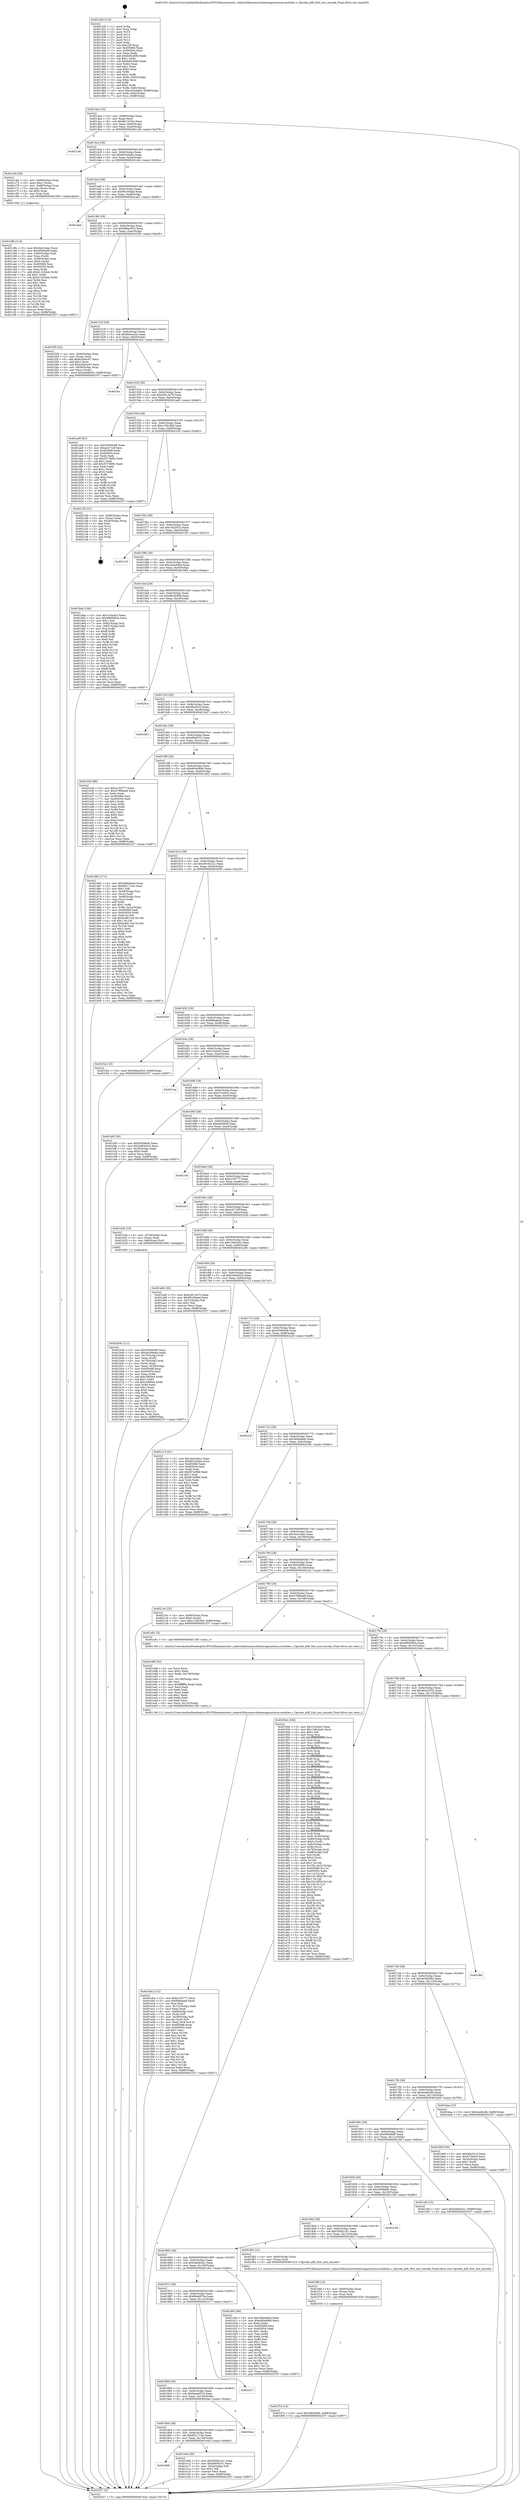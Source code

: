 digraph "0x401430" {
  label = "0x401430 (/mnt/c/Users/mathe/Desktop/tcc/POCII/binaries/extr_radare2librasmarchxtensagnuxtensa-modules.c_Opcode_all8_Slot_inst_encode_Final-ollvm.out::main(0))"
  labelloc = "t"
  node[shape=record]

  Entry [label="",width=0.3,height=0.3,shape=circle,fillcolor=black,style=filled]
  "0x4014a4" [label="{
     0x4014a4 [32]\l
     | [instrs]\l
     &nbsp;&nbsp;0x4014a4 \<+6\>: mov -0x88(%rbp),%eax\l
     &nbsp;&nbsp;0x4014aa \<+2\>: mov %eax,%ecx\l
     &nbsp;&nbsp;0x4014ac \<+6\>: sub $0x8013c55a,%ecx\l
     &nbsp;&nbsp;0x4014b2 \<+6\>: mov %eax,-0x9c(%rbp)\l
     &nbsp;&nbsp;0x4014b8 \<+6\>: mov %ecx,-0xa0(%rbp)\l
     &nbsp;&nbsp;0x4014be \<+6\>: je 00000000004021a8 \<main+0xd78\>\l
  }"]
  "0x4021a8" [label="{
     0x4021a8\l
  }", style=dashed]
  "0x4014c4" [label="{
     0x4014c4 [28]\l
     | [instrs]\l
     &nbsp;&nbsp;0x4014c4 \<+5\>: jmp 00000000004014c9 \<main+0x99\>\l
     &nbsp;&nbsp;0x4014c9 \<+6\>: mov -0x9c(%rbp),%eax\l
     &nbsp;&nbsp;0x4014cf \<+5\>: sub $0x801b0a6a,%eax\l
     &nbsp;&nbsp;0x4014d4 \<+6\>: mov %eax,-0xa4(%rbp)\l
     &nbsp;&nbsp;0x4014da \<+6\>: je 0000000000401c6e \<main+0x83e\>\l
  }"]
  Exit [label="",width=0.3,height=0.3,shape=circle,fillcolor=black,style=filled,peripheries=2]
  "0x401c6e" [label="{
     0x401c6e [29]\l
     | [instrs]\l
     &nbsp;&nbsp;0x401c6e \<+4\>: mov -0x68(%rbp),%rax\l
     &nbsp;&nbsp;0x401c72 \<+6\>: movl $0x1,(%rax)\l
     &nbsp;&nbsp;0x401c78 \<+4\>: mov -0x68(%rbp),%rax\l
     &nbsp;&nbsp;0x401c7c \<+3\>: movslq (%rax),%rax\l
     &nbsp;&nbsp;0x401c7f \<+4\>: shl $0x2,%rax\l
     &nbsp;&nbsp;0x401c83 \<+3\>: mov %rax,%rdi\l
     &nbsp;&nbsp;0x401c86 \<+5\>: call 0000000000401050 \<malloc@plt\>\l
     | [calls]\l
     &nbsp;&nbsp;0x401050 \{1\} (unknown)\l
  }"]
  "0x4014e0" [label="{
     0x4014e0 [28]\l
     | [instrs]\l
     &nbsp;&nbsp;0x4014e0 \<+5\>: jmp 00000000004014e5 \<main+0xb5\>\l
     &nbsp;&nbsp;0x4014e5 \<+6\>: mov -0x9c(%rbp),%eax\l
     &nbsp;&nbsp;0x4014eb \<+5\>: sub $0x96160aed,%eax\l
     &nbsp;&nbsp;0x4014f0 \<+6\>: mov %eax,-0xa8(%rbp)\l
     &nbsp;&nbsp;0x4014f6 \<+6\>: je 0000000000401ab2 \<main+0x682\>\l
  }"]
  "0x401f7e" [label="{
     0x401f7e [15]\l
     | [instrs]\l
     &nbsp;&nbsp;0x401f7e \<+10\>: movl $0x3f45a900,-0x88(%rbp)\l
     &nbsp;&nbsp;0x401f88 \<+5\>: jmp 0000000000402337 \<main+0xf07\>\l
  }"]
  "0x401ab2" [label="{
     0x401ab2\l
  }", style=dashed]
  "0x4014fc" [label="{
     0x4014fc [28]\l
     | [instrs]\l
     &nbsp;&nbsp;0x4014fc \<+5\>: jmp 0000000000401501 \<main+0xd1\>\l
     &nbsp;&nbsp;0x401501 \<+6\>: mov -0x9c(%rbp),%eax\l
     &nbsp;&nbsp;0x401507 \<+5\>: sub $0x966ac925,%eax\l
     &nbsp;&nbsp;0x40150c \<+6\>: mov %eax,-0xac(%rbp)\l
     &nbsp;&nbsp;0x401512 \<+6\>: je 0000000000401f39 \<main+0xb09\>\l
  }"]
  "0x401f6f" [label="{
     0x401f6f [15]\l
     | [instrs]\l
     &nbsp;&nbsp;0x401f6f \<+4\>: mov -0x60(%rbp),%rax\l
     &nbsp;&nbsp;0x401f73 \<+3\>: mov (%rax),%rax\l
     &nbsp;&nbsp;0x401f76 \<+3\>: mov %rax,%rdi\l
     &nbsp;&nbsp;0x401f79 \<+5\>: call 0000000000401030 \<free@plt\>\l
     | [calls]\l
     &nbsp;&nbsp;0x401030 \{1\} (unknown)\l
  }"]
  "0x401f39" [label="{
     0x401f39 [42]\l
     | [instrs]\l
     &nbsp;&nbsp;0x401f39 \<+4\>: mov -0x58(%rbp),%rax\l
     &nbsp;&nbsp;0x401f3d \<+2\>: mov (%rax),%ecx\l
     &nbsp;&nbsp;0x401f3f \<+6\>: add $0xb2b0ac97,%ecx\l
     &nbsp;&nbsp;0x401f45 \<+3\>: add $0x1,%ecx\l
     &nbsp;&nbsp;0x401f48 \<+6\>: sub $0xb2b0ac97,%ecx\l
     &nbsp;&nbsp;0x401f4e \<+4\>: mov -0x58(%rbp),%rax\l
     &nbsp;&nbsp;0x401f52 \<+2\>: mov %ecx,(%rax)\l
     &nbsp;&nbsp;0x401f54 \<+10\>: movl $0x5a6de42c,-0x88(%rbp)\l
     &nbsp;&nbsp;0x401f5e \<+5\>: jmp 0000000000402337 \<main+0xf07\>\l
  }"]
  "0x401518" [label="{
     0x401518 [28]\l
     | [instrs]\l
     &nbsp;&nbsp;0x401518 \<+5\>: jmp 000000000040151d \<main+0xed\>\l
     &nbsp;&nbsp;0x40151d \<+6\>: mov -0x9c(%rbp),%eax\l
     &nbsp;&nbsp;0x401523 \<+5\>: sub $0x9e5ece2c,%eax\l
     &nbsp;&nbsp;0x401528 \<+6\>: mov %eax,-0xb0(%rbp)\l
     &nbsp;&nbsp;0x40152e \<+6\>: je 0000000000401fca \<main+0xb9a\>\l
  }"]
  "0x401eba" [label="{
     0x401eba [112]\l
     | [instrs]\l
     &nbsp;&nbsp;0x401eba \<+5\>: mov $0xe154777,%ecx\l
     &nbsp;&nbsp;0x401ebf \<+5\>: mov $0xf0feaba9,%edx\l
     &nbsp;&nbsp;0x401ec4 \<+2\>: xor %esi,%esi\l
     &nbsp;&nbsp;0x401ec6 \<+6\>: mov -0x13c(%rbp),%edi\l
     &nbsp;&nbsp;0x401ecc \<+3\>: imul %eax,%edi\l
     &nbsp;&nbsp;0x401ecf \<+4\>: mov -0x60(%rbp),%r8\l
     &nbsp;&nbsp;0x401ed3 \<+3\>: mov (%r8),%r8\l
     &nbsp;&nbsp;0x401ed6 \<+4\>: mov -0x58(%rbp),%r9\l
     &nbsp;&nbsp;0x401eda \<+3\>: movslq (%r9),%r9\l
     &nbsp;&nbsp;0x401edd \<+4\>: mov %edi,(%r8,%r9,4)\l
     &nbsp;&nbsp;0x401ee1 \<+7\>: mov 0x405068,%eax\l
     &nbsp;&nbsp;0x401ee8 \<+7\>: mov 0x405054,%edi\l
     &nbsp;&nbsp;0x401eef \<+3\>: sub $0x1,%esi\l
     &nbsp;&nbsp;0x401ef2 \<+3\>: mov %eax,%r10d\l
     &nbsp;&nbsp;0x401ef5 \<+3\>: add %esi,%r10d\l
     &nbsp;&nbsp;0x401ef8 \<+4\>: imul %r10d,%eax\l
     &nbsp;&nbsp;0x401efc \<+3\>: and $0x1,%eax\l
     &nbsp;&nbsp;0x401eff \<+3\>: cmp $0x0,%eax\l
     &nbsp;&nbsp;0x401f02 \<+4\>: sete %r11b\l
     &nbsp;&nbsp;0x401f06 \<+3\>: cmp $0xa,%edi\l
     &nbsp;&nbsp;0x401f09 \<+3\>: setl %bl\l
     &nbsp;&nbsp;0x401f0c \<+3\>: mov %r11b,%r14b\l
     &nbsp;&nbsp;0x401f0f \<+3\>: and %bl,%r14b\l
     &nbsp;&nbsp;0x401f12 \<+3\>: xor %bl,%r11b\l
     &nbsp;&nbsp;0x401f15 \<+3\>: or %r11b,%r14b\l
     &nbsp;&nbsp;0x401f18 \<+4\>: test $0x1,%r14b\l
     &nbsp;&nbsp;0x401f1c \<+3\>: cmovne %edx,%ecx\l
     &nbsp;&nbsp;0x401f1f \<+6\>: mov %ecx,-0x88(%rbp)\l
     &nbsp;&nbsp;0x401f25 \<+5\>: jmp 0000000000402337 \<main+0xf07\>\l
  }"]
  "0x401fca" [label="{
     0x401fca\l
  }", style=dashed]
  "0x401534" [label="{
     0x401534 [28]\l
     | [instrs]\l
     &nbsp;&nbsp;0x401534 \<+5\>: jmp 0000000000401539 \<main+0x109\>\l
     &nbsp;&nbsp;0x401539 \<+6\>: mov -0x9c(%rbp),%eax\l
     &nbsp;&nbsp;0x40153f \<+5\>: sub $0xb3613e70,%eax\l
     &nbsp;&nbsp;0x401544 \<+6\>: mov %eax,-0xb4(%rbp)\l
     &nbsp;&nbsp;0x40154a \<+6\>: je 0000000000401ad0 \<main+0x6a0\>\l
  }"]
  "0x401e86" [label="{
     0x401e86 [52]\l
     | [instrs]\l
     &nbsp;&nbsp;0x401e86 \<+2\>: xor %ecx,%ecx\l
     &nbsp;&nbsp;0x401e88 \<+5\>: mov $0x2,%edx\l
     &nbsp;&nbsp;0x401e8d \<+6\>: mov %edx,-0x138(%rbp)\l
     &nbsp;&nbsp;0x401e93 \<+1\>: cltd\l
     &nbsp;&nbsp;0x401e94 \<+6\>: mov -0x138(%rbp),%esi\l
     &nbsp;&nbsp;0x401e9a \<+2\>: idiv %esi\l
     &nbsp;&nbsp;0x401e9c \<+6\>: imul $0xfffffffe,%edx,%edx\l
     &nbsp;&nbsp;0x401ea2 \<+2\>: mov %ecx,%edi\l
     &nbsp;&nbsp;0x401ea4 \<+2\>: sub %edx,%edi\l
     &nbsp;&nbsp;0x401ea6 \<+2\>: mov %ecx,%edx\l
     &nbsp;&nbsp;0x401ea8 \<+3\>: sub $0x1,%edx\l
     &nbsp;&nbsp;0x401eab \<+2\>: add %edx,%edi\l
     &nbsp;&nbsp;0x401ead \<+2\>: sub %edi,%ecx\l
     &nbsp;&nbsp;0x401eaf \<+6\>: mov %ecx,-0x13c(%rbp)\l
     &nbsp;&nbsp;0x401eb5 \<+5\>: call 0000000000401160 \<next_i\>\l
     | [calls]\l
     &nbsp;&nbsp;0x401160 \{1\} (/mnt/c/Users/mathe/Desktop/tcc/POCII/binaries/extr_radare2librasmarchxtensagnuxtensa-modules.c_Opcode_all8_Slot_inst_encode_Final-ollvm.out::next_i)\l
  }"]
  "0x401ad0" [label="{
     0x401ad0 [91]\l
     | [instrs]\l
     &nbsp;&nbsp;0x401ad0 \<+5\>: mov $0x35584c66,%eax\l
     &nbsp;&nbsp;0x401ad5 \<+5\>: mov $0xecb71df,%ecx\l
     &nbsp;&nbsp;0x401ada \<+7\>: mov 0x405068,%edx\l
     &nbsp;&nbsp;0x401ae1 \<+7\>: mov 0x405054,%esi\l
     &nbsp;&nbsp;0x401ae8 \<+2\>: mov %edx,%edi\l
     &nbsp;&nbsp;0x401aea \<+6\>: sub $0x35738f0c,%edi\l
     &nbsp;&nbsp;0x401af0 \<+3\>: sub $0x1,%edi\l
     &nbsp;&nbsp;0x401af3 \<+6\>: add $0x35738f0c,%edi\l
     &nbsp;&nbsp;0x401af9 \<+3\>: imul %edi,%edx\l
     &nbsp;&nbsp;0x401afc \<+3\>: and $0x1,%edx\l
     &nbsp;&nbsp;0x401aff \<+3\>: cmp $0x0,%edx\l
     &nbsp;&nbsp;0x401b02 \<+4\>: sete %r8b\l
     &nbsp;&nbsp;0x401b06 \<+3\>: cmp $0xa,%esi\l
     &nbsp;&nbsp;0x401b09 \<+4\>: setl %r9b\l
     &nbsp;&nbsp;0x401b0d \<+3\>: mov %r8b,%r10b\l
     &nbsp;&nbsp;0x401b10 \<+3\>: and %r9b,%r10b\l
     &nbsp;&nbsp;0x401b13 \<+3\>: xor %r9b,%r8b\l
     &nbsp;&nbsp;0x401b16 \<+3\>: or %r8b,%r10b\l
     &nbsp;&nbsp;0x401b19 \<+4\>: test $0x1,%r10b\l
     &nbsp;&nbsp;0x401b1d \<+3\>: cmovne %ecx,%eax\l
     &nbsp;&nbsp;0x401b20 \<+6\>: mov %eax,-0x88(%rbp)\l
     &nbsp;&nbsp;0x401b26 \<+5\>: jmp 0000000000402337 \<main+0xf07\>\l
  }"]
  "0x401550" [label="{
     0x401550 [28]\l
     | [instrs]\l
     &nbsp;&nbsp;0x401550 \<+5\>: jmp 0000000000401555 \<main+0x125\>\l
     &nbsp;&nbsp;0x401555 \<+6\>: mov -0x9c(%rbp),%eax\l
     &nbsp;&nbsp;0x40155b \<+5\>: sub $0xc130c3b9,%eax\l
     &nbsp;&nbsp;0x401560 \<+6\>: mov %eax,-0xb8(%rbp)\l
     &nbsp;&nbsp;0x401566 \<+6\>: je 00000000004021d5 \<main+0xda5\>\l
  }"]
  "0x4018d0" [label="{
     0x4018d0\l
  }", style=dashed]
  "0x4021d5" [label="{
     0x4021d5 [21]\l
     | [instrs]\l
     &nbsp;&nbsp;0x4021d5 \<+4\>: mov -0x80(%rbp),%rax\l
     &nbsp;&nbsp;0x4021d9 \<+2\>: mov (%rax),%eax\l
     &nbsp;&nbsp;0x4021db \<+4\>: lea -0x28(%rbp),%rsp\l
     &nbsp;&nbsp;0x4021df \<+1\>: pop %rbx\l
     &nbsp;&nbsp;0x4021e0 \<+2\>: pop %r12\l
     &nbsp;&nbsp;0x4021e2 \<+2\>: pop %r13\l
     &nbsp;&nbsp;0x4021e4 \<+2\>: pop %r14\l
     &nbsp;&nbsp;0x4021e6 \<+2\>: pop %r15\l
     &nbsp;&nbsp;0x4021e8 \<+1\>: pop %rbp\l
     &nbsp;&nbsp;0x4021e9 \<+1\>: ret\l
  }"]
  "0x40156c" [label="{
     0x40156c [28]\l
     | [instrs]\l
     &nbsp;&nbsp;0x40156c \<+5\>: jmp 0000000000401571 \<main+0x141\>\l
     &nbsp;&nbsp;0x401571 \<+6\>: mov -0x9c(%rbp),%eax\l
     &nbsp;&nbsp;0x401577 \<+5\>: sub $0xc5e2f51a,%eax\l
     &nbsp;&nbsp;0x40157c \<+6\>: mov %eax,-0xbc(%rbp)\l
     &nbsp;&nbsp;0x401582 \<+6\>: je 0000000000402145 \<main+0xd15\>\l
  }"]
  "0x401e0d" [label="{
     0x401e0d [30]\l
     | [instrs]\l
     &nbsp;&nbsp;0x401e0d \<+5\>: mov $0x550b21b1,%eax\l
     &nbsp;&nbsp;0x401e12 \<+5\>: mov $0xe804f101,%ecx\l
     &nbsp;&nbsp;0x401e17 \<+3\>: mov -0x2a(%rbp),%dl\l
     &nbsp;&nbsp;0x401e1a \<+3\>: test $0x1,%dl\l
     &nbsp;&nbsp;0x401e1d \<+3\>: cmovne %ecx,%eax\l
     &nbsp;&nbsp;0x401e20 \<+6\>: mov %eax,-0x88(%rbp)\l
     &nbsp;&nbsp;0x401e26 \<+5\>: jmp 0000000000402337 \<main+0xf07\>\l
  }"]
  "0x402145" [label="{
     0x402145\l
  }", style=dashed]
  "0x401588" [label="{
     0x401588 [28]\l
     | [instrs]\l
     &nbsp;&nbsp;0x401588 \<+5\>: jmp 000000000040158d \<main+0x15d\>\l
     &nbsp;&nbsp;0x40158d \<+6\>: mov -0x9c(%rbp),%eax\l
     &nbsp;&nbsp;0x401593 \<+5\>: sub $0xcd3a4db4,%eax\l
     &nbsp;&nbsp;0x401598 \<+6\>: mov %eax,-0xc0(%rbp)\l
     &nbsp;&nbsp;0x40159e \<+6\>: je 00000000004018da \<main+0x4aa\>\l
  }"]
  "0x4018b4" [label="{
     0x4018b4 [28]\l
     | [instrs]\l
     &nbsp;&nbsp;0x4018b4 \<+5\>: jmp 00000000004018b9 \<main+0x489\>\l
     &nbsp;&nbsp;0x4018b9 \<+6\>: mov -0x9c(%rbp),%eax\l
     &nbsp;&nbsp;0x4018bf \<+5\>: sub $0x6f21714e,%eax\l
     &nbsp;&nbsp;0x4018c4 \<+6\>: mov %eax,-0x134(%rbp)\l
     &nbsp;&nbsp;0x4018ca \<+6\>: je 0000000000401e0d \<main+0x9dd\>\l
  }"]
  "0x4018da" [label="{
     0x4018da [106]\l
     | [instrs]\l
     &nbsp;&nbsp;0x4018da \<+5\>: mov $0x310a5e3,%eax\l
     &nbsp;&nbsp;0x4018df \<+5\>: mov $0x4808583a,%ecx\l
     &nbsp;&nbsp;0x4018e4 \<+2\>: mov $0x1,%dl\l
     &nbsp;&nbsp;0x4018e6 \<+7\>: mov -0x82(%rbp),%sil\l
     &nbsp;&nbsp;0x4018ed \<+7\>: mov -0x81(%rbp),%dil\l
     &nbsp;&nbsp;0x4018f4 \<+3\>: mov %sil,%r8b\l
     &nbsp;&nbsp;0x4018f7 \<+4\>: xor $0xff,%r8b\l
     &nbsp;&nbsp;0x4018fb \<+3\>: mov %dil,%r9b\l
     &nbsp;&nbsp;0x4018fe \<+4\>: xor $0xff,%r9b\l
     &nbsp;&nbsp;0x401902 \<+3\>: xor $0x0,%dl\l
     &nbsp;&nbsp;0x401905 \<+3\>: mov %r8b,%r10b\l
     &nbsp;&nbsp;0x401908 \<+4\>: and $0x0,%r10b\l
     &nbsp;&nbsp;0x40190c \<+3\>: and %dl,%sil\l
     &nbsp;&nbsp;0x40190f \<+3\>: mov %r9b,%r11b\l
     &nbsp;&nbsp;0x401912 \<+4\>: and $0x0,%r11b\l
     &nbsp;&nbsp;0x401916 \<+3\>: and %dl,%dil\l
     &nbsp;&nbsp;0x401919 \<+3\>: or %sil,%r10b\l
     &nbsp;&nbsp;0x40191c \<+3\>: or %dil,%r11b\l
     &nbsp;&nbsp;0x40191f \<+3\>: xor %r11b,%r10b\l
     &nbsp;&nbsp;0x401922 \<+3\>: or %r9b,%r8b\l
     &nbsp;&nbsp;0x401925 \<+4\>: xor $0xff,%r8b\l
     &nbsp;&nbsp;0x401929 \<+3\>: or $0x0,%dl\l
     &nbsp;&nbsp;0x40192c \<+3\>: and %dl,%r8b\l
     &nbsp;&nbsp;0x40192f \<+3\>: or %r8b,%r10b\l
     &nbsp;&nbsp;0x401932 \<+4\>: test $0x1,%r10b\l
     &nbsp;&nbsp;0x401936 \<+3\>: cmovne %ecx,%eax\l
     &nbsp;&nbsp;0x401939 \<+6\>: mov %eax,-0x88(%rbp)\l
     &nbsp;&nbsp;0x40193f \<+5\>: jmp 0000000000402337 \<main+0xf07\>\l
  }"]
  "0x4015a4" [label="{
     0x4015a4 [28]\l
     | [instrs]\l
     &nbsp;&nbsp;0x4015a4 \<+5\>: jmp 00000000004015a9 \<main+0x179\>\l
     &nbsp;&nbsp;0x4015a9 \<+6\>: mov -0x9c(%rbp),%eax\l
     &nbsp;&nbsp;0x4015af \<+5\>: sub $0xd9c404b9,%eax\l
     &nbsp;&nbsp;0x4015b4 \<+6\>: mov %eax,-0xc4(%rbp)\l
     &nbsp;&nbsp;0x4015ba \<+6\>: je 00000000004020cc \<main+0xc9c\>\l
  }"]
  "0x402337" [label="{
     0x402337 [5]\l
     | [instrs]\l
     &nbsp;&nbsp;0x402337 \<+5\>: jmp 00000000004014a4 \<main+0x74\>\l
  }"]
  "0x401430" [label="{
     0x401430 [116]\l
     | [instrs]\l
     &nbsp;&nbsp;0x401430 \<+1\>: push %rbp\l
     &nbsp;&nbsp;0x401431 \<+3\>: mov %rsp,%rbp\l
     &nbsp;&nbsp;0x401434 \<+2\>: push %r15\l
     &nbsp;&nbsp;0x401436 \<+2\>: push %r14\l
     &nbsp;&nbsp;0x401438 \<+2\>: push %r13\l
     &nbsp;&nbsp;0x40143a \<+2\>: push %r12\l
     &nbsp;&nbsp;0x40143c \<+1\>: push %rbx\l
     &nbsp;&nbsp;0x40143d \<+7\>: sub $0x158,%rsp\l
     &nbsp;&nbsp;0x401444 \<+7\>: mov 0x405068,%eax\l
     &nbsp;&nbsp;0x40144b \<+7\>: mov 0x405054,%ecx\l
     &nbsp;&nbsp;0x401452 \<+2\>: mov %eax,%edx\l
     &nbsp;&nbsp;0x401454 \<+6\>: add $0x6d5e40f4,%edx\l
     &nbsp;&nbsp;0x40145a \<+3\>: sub $0x1,%edx\l
     &nbsp;&nbsp;0x40145d \<+6\>: sub $0x6d5e40f4,%edx\l
     &nbsp;&nbsp;0x401463 \<+3\>: imul %edx,%eax\l
     &nbsp;&nbsp;0x401466 \<+3\>: and $0x1,%eax\l
     &nbsp;&nbsp;0x401469 \<+3\>: cmp $0x0,%eax\l
     &nbsp;&nbsp;0x40146c \<+4\>: sete %r8b\l
     &nbsp;&nbsp;0x401470 \<+4\>: and $0x1,%r8b\l
     &nbsp;&nbsp;0x401474 \<+7\>: mov %r8b,-0x82(%rbp)\l
     &nbsp;&nbsp;0x40147b \<+3\>: cmp $0xa,%ecx\l
     &nbsp;&nbsp;0x40147e \<+4\>: setl %r8b\l
     &nbsp;&nbsp;0x401482 \<+4\>: and $0x1,%r8b\l
     &nbsp;&nbsp;0x401486 \<+7\>: mov %r8b,-0x81(%rbp)\l
     &nbsp;&nbsp;0x40148d \<+10\>: movl $0xcd3a4db4,-0x88(%rbp)\l
     &nbsp;&nbsp;0x401497 \<+6\>: mov %edi,-0x8c(%rbp)\l
     &nbsp;&nbsp;0x40149d \<+7\>: mov %rsi,-0x98(%rbp)\l
  }"]
  "0x4020ea" [label="{
     0x4020ea\l
  }", style=dashed]
  "0x4020cc" [label="{
     0x4020cc\l
  }", style=dashed]
  "0x4015c0" [label="{
     0x4015c0 [28]\l
     | [instrs]\l
     &nbsp;&nbsp;0x4015c0 \<+5\>: jmp 00000000004015c5 \<main+0x195\>\l
     &nbsp;&nbsp;0x4015c5 \<+6\>: mov -0x9c(%rbp),%eax\l
     &nbsp;&nbsp;0x4015cb \<+5\>: sub $0xdfa25c1f,%eax\l
     &nbsp;&nbsp;0x4015d0 \<+6\>: mov %eax,-0xc8(%rbp)\l
     &nbsp;&nbsp;0x4015d6 \<+6\>: je 0000000000401bd7 \<main+0x7a7\>\l
  }"]
  "0x401898" [label="{
     0x401898 [28]\l
     | [instrs]\l
     &nbsp;&nbsp;0x401898 \<+5\>: jmp 000000000040189d \<main+0x46d\>\l
     &nbsp;&nbsp;0x40189d \<+6\>: mov -0x9c(%rbp),%eax\l
     &nbsp;&nbsp;0x4018a3 \<+5\>: sub $0x6aae6514,%eax\l
     &nbsp;&nbsp;0x4018a8 \<+6\>: mov %eax,-0x130(%rbp)\l
     &nbsp;&nbsp;0x4018ae \<+6\>: je 00000000004020ea \<main+0xcba\>\l
  }"]
  "0x401bd7" [label="{
     0x401bd7\l
  }", style=dashed]
  "0x4015dc" [label="{
     0x4015dc [28]\l
     | [instrs]\l
     &nbsp;&nbsp;0x4015dc \<+5\>: jmp 00000000004015e1 \<main+0x1b1\>\l
     &nbsp;&nbsp;0x4015e1 \<+6\>: mov -0x9c(%rbp),%eax\l
     &nbsp;&nbsp;0x4015e7 \<+5\>: sub $0xe804f101,%eax\l
     &nbsp;&nbsp;0x4015ec \<+6\>: mov %eax,-0xcc(%rbp)\l
     &nbsp;&nbsp;0x4015f2 \<+6\>: je 0000000000401e2b \<main+0x9fb\>\l
  }"]
  "0x402317" [label="{
     0x402317\l
  }", style=dashed]
  "0x401e2b" [label="{
     0x401e2b [86]\l
     | [instrs]\l
     &nbsp;&nbsp;0x401e2b \<+5\>: mov $0xe154777,%eax\l
     &nbsp;&nbsp;0x401e30 \<+5\>: mov $0x4789bea9,%ecx\l
     &nbsp;&nbsp;0x401e35 \<+2\>: xor %edx,%edx\l
     &nbsp;&nbsp;0x401e37 \<+7\>: mov 0x405068,%esi\l
     &nbsp;&nbsp;0x401e3e \<+7\>: mov 0x405054,%edi\l
     &nbsp;&nbsp;0x401e45 \<+3\>: sub $0x1,%edx\l
     &nbsp;&nbsp;0x401e48 \<+3\>: mov %esi,%r8d\l
     &nbsp;&nbsp;0x401e4b \<+3\>: add %edx,%r8d\l
     &nbsp;&nbsp;0x401e4e \<+4\>: imul %r8d,%esi\l
     &nbsp;&nbsp;0x401e52 \<+3\>: and $0x1,%esi\l
     &nbsp;&nbsp;0x401e55 \<+3\>: cmp $0x0,%esi\l
     &nbsp;&nbsp;0x401e58 \<+4\>: sete %r9b\l
     &nbsp;&nbsp;0x401e5c \<+3\>: cmp $0xa,%edi\l
     &nbsp;&nbsp;0x401e5f \<+4\>: setl %r10b\l
     &nbsp;&nbsp;0x401e63 \<+3\>: mov %r9b,%r11b\l
     &nbsp;&nbsp;0x401e66 \<+3\>: and %r10b,%r11b\l
     &nbsp;&nbsp;0x401e69 \<+3\>: xor %r10b,%r9b\l
     &nbsp;&nbsp;0x401e6c \<+3\>: or %r9b,%r11b\l
     &nbsp;&nbsp;0x401e6f \<+4\>: test $0x1,%r11b\l
     &nbsp;&nbsp;0x401e73 \<+3\>: cmovne %ecx,%eax\l
     &nbsp;&nbsp;0x401e76 \<+6\>: mov %eax,-0x88(%rbp)\l
     &nbsp;&nbsp;0x401e7c \<+5\>: jmp 0000000000402337 \<main+0xf07\>\l
  }"]
  "0x4015f8" [label="{
     0x4015f8 [28]\l
     | [instrs]\l
     &nbsp;&nbsp;0x4015f8 \<+5\>: jmp 00000000004015fd \<main+0x1cd\>\l
     &nbsp;&nbsp;0x4015fd \<+6\>: mov -0x9c(%rbp),%eax\l
     &nbsp;&nbsp;0x401603 \<+5\>: sub $0xe85ed948,%eax\l
     &nbsp;&nbsp;0x401608 \<+6\>: mov %eax,-0xd0(%rbp)\l
     &nbsp;&nbsp;0x40160e \<+6\>: je 0000000000401d62 \<main+0x932\>\l
  }"]
  "0x40187c" [label="{
     0x40187c [28]\l
     | [instrs]\l
     &nbsp;&nbsp;0x40187c \<+5\>: jmp 0000000000401881 \<main+0x451\>\l
     &nbsp;&nbsp;0x401881 \<+6\>: mov -0x9c(%rbp),%eax\l
     &nbsp;&nbsp;0x401887 \<+5\>: sub $0x68ab970a,%eax\l
     &nbsp;&nbsp;0x40188c \<+6\>: mov %eax,-0x12c(%rbp)\l
     &nbsp;&nbsp;0x401892 \<+6\>: je 0000000000402317 \<main+0xee7\>\l
  }"]
  "0x401d62" [label="{
     0x401d62 [171]\l
     | [instrs]\l
     &nbsp;&nbsp;0x401d62 \<+5\>: mov $0x384bdebd,%eax\l
     &nbsp;&nbsp;0x401d67 \<+5\>: mov $0x6f21714e,%ecx\l
     &nbsp;&nbsp;0x401d6c \<+2\>: mov $0x1,%dl\l
     &nbsp;&nbsp;0x401d6e \<+4\>: mov -0x58(%rbp),%rsi\l
     &nbsp;&nbsp;0x401d72 \<+2\>: mov (%rsi),%edi\l
     &nbsp;&nbsp;0x401d74 \<+4\>: mov -0x68(%rbp),%rsi\l
     &nbsp;&nbsp;0x401d78 \<+2\>: cmp (%rsi),%edi\l
     &nbsp;&nbsp;0x401d7a \<+4\>: setl %r8b\l
     &nbsp;&nbsp;0x401d7e \<+4\>: and $0x1,%r8b\l
     &nbsp;&nbsp;0x401d82 \<+4\>: mov %r8b,-0x2a(%rbp)\l
     &nbsp;&nbsp;0x401d86 \<+7\>: mov 0x405068,%edi\l
     &nbsp;&nbsp;0x401d8d \<+8\>: mov 0x405054,%r9d\l
     &nbsp;&nbsp;0x401d95 \<+3\>: mov %edi,%r10d\l
     &nbsp;&nbsp;0x401d98 \<+7\>: sub $0xbc8613cb,%r10d\l
     &nbsp;&nbsp;0x401d9f \<+4\>: sub $0x1,%r10d\l
     &nbsp;&nbsp;0x401da3 \<+7\>: add $0xbc8613cb,%r10d\l
     &nbsp;&nbsp;0x401daa \<+4\>: imul %r10d,%edi\l
     &nbsp;&nbsp;0x401dae \<+3\>: and $0x1,%edi\l
     &nbsp;&nbsp;0x401db1 \<+3\>: cmp $0x0,%edi\l
     &nbsp;&nbsp;0x401db4 \<+4\>: sete %r8b\l
     &nbsp;&nbsp;0x401db8 \<+4\>: cmp $0xa,%r9d\l
     &nbsp;&nbsp;0x401dbc \<+4\>: setl %r11b\l
     &nbsp;&nbsp;0x401dc0 \<+3\>: mov %r8b,%bl\l
     &nbsp;&nbsp;0x401dc3 \<+3\>: xor $0xff,%bl\l
     &nbsp;&nbsp;0x401dc6 \<+3\>: mov %r11b,%r14b\l
     &nbsp;&nbsp;0x401dc9 \<+4\>: xor $0xff,%r14b\l
     &nbsp;&nbsp;0x401dcd \<+3\>: xor $0x0,%dl\l
     &nbsp;&nbsp;0x401dd0 \<+3\>: mov %bl,%r15b\l
     &nbsp;&nbsp;0x401dd3 \<+4\>: and $0x0,%r15b\l
     &nbsp;&nbsp;0x401dd7 \<+3\>: and %dl,%r8b\l
     &nbsp;&nbsp;0x401dda \<+3\>: mov %r14b,%r12b\l
     &nbsp;&nbsp;0x401ddd \<+4\>: and $0x0,%r12b\l
     &nbsp;&nbsp;0x401de1 \<+3\>: and %dl,%r11b\l
     &nbsp;&nbsp;0x401de4 \<+3\>: or %r8b,%r15b\l
     &nbsp;&nbsp;0x401de7 \<+3\>: or %r11b,%r12b\l
     &nbsp;&nbsp;0x401dea \<+3\>: xor %r12b,%r15b\l
     &nbsp;&nbsp;0x401ded \<+3\>: or %r14b,%bl\l
     &nbsp;&nbsp;0x401df0 \<+3\>: xor $0xff,%bl\l
     &nbsp;&nbsp;0x401df3 \<+3\>: or $0x0,%dl\l
     &nbsp;&nbsp;0x401df6 \<+2\>: and %dl,%bl\l
     &nbsp;&nbsp;0x401df8 \<+3\>: or %bl,%r15b\l
     &nbsp;&nbsp;0x401dfb \<+4\>: test $0x1,%r15b\l
     &nbsp;&nbsp;0x401dff \<+3\>: cmovne %ecx,%eax\l
     &nbsp;&nbsp;0x401e02 \<+6\>: mov %eax,-0x88(%rbp)\l
     &nbsp;&nbsp;0x401e08 \<+5\>: jmp 0000000000402337 \<main+0xf07\>\l
  }"]
  "0x401614" [label="{
     0x401614 [28]\l
     | [instrs]\l
     &nbsp;&nbsp;0x401614 \<+5\>: jmp 0000000000401619 \<main+0x1e9\>\l
     &nbsp;&nbsp;0x401619 \<+6\>: mov -0x9c(%rbp),%eax\l
     &nbsp;&nbsp;0x40161f \<+5\>: sub $0xe9192221,%eax\l
     &nbsp;&nbsp;0x401624 \<+6\>: mov %eax,-0xd4(%rbp)\l
     &nbsp;&nbsp;0x40162a \<+6\>: je 000000000040205d \<main+0xc2d\>\l
  }"]
  "0x401d0c" [label="{
     0x401d0c [86]\l
     | [instrs]\l
     &nbsp;&nbsp;0x401d0c \<+5\>: mov $0x384bdebd,%eax\l
     &nbsp;&nbsp;0x401d11 \<+5\>: mov $0xe85ed948,%ecx\l
     &nbsp;&nbsp;0x401d16 \<+2\>: xor %edx,%edx\l
     &nbsp;&nbsp;0x401d18 \<+7\>: mov 0x405068,%esi\l
     &nbsp;&nbsp;0x401d1f \<+7\>: mov 0x405054,%edi\l
     &nbsp;&nbsp;0x401d26 \<+3\>: sub $0x1,%edx\l
     &nbsp;&nbsp;0x401d29 \<+3\>: mov %esi,%r8d\l
     &nbsp;&nbsp;0x401d2c \<+3\>: add %edx,%r8d\l
     &nbsp;&nbsp;0x401d2f \<+4\>: imul %r8d,%esi\l
     &nbsp;&nbsp;0x401d33 \<+3\>: and $0x1,%esi\l
     &nbsp;&nbsp;0x401d36 \<+3\>: cmp $0x0,%esi\l
     &nbsp;&nbsp;0x401d39 \<+4\>: sete %r9b\l
     &nbsp;&nbsp;0x401d3d \<+3\>: cmp $0xa,%edi\l
     &nbsp;&nbsp;0x401d40 \<+4\>: setl %r10b\l
     &nbsp;&nbsp;0x401d44 \<+3\>: mov %r9b,%r11b\l
     &nbsp;&nbsp;0x401d47 \<+3\>: and %r10b,%r11b\l
     &nbsp;&nbsp;0x401d4a \<+3\>: xor %r10b,%r9b\l
     &nbsp;&nbsp;0x401d4d \<+3\>: or %r9b,%r11b\l
     &nbsp;&nbsp;0x401d50 \<+4\>: test $0x1,%r11b\l
     &nbsp;&nbsp;0x401d54 \<+3\>: cmovne %ecx,%eax\l
     &nbsp;&nbsp;0x401d57 \<+6\>: mov %eax,-0x88(%rbp)\l
     &nbsp;&nbsp;0x401d5d \<+5\>: jmp 0000000000402337 \<main+0xf07\>\l
  }"]
  "0x40205d" [label="{
     0x40205d\l
  }", style=dashed]
  "0x401630" [label="{
     0x401630 [28]\l
     | [instrs]\l
     &nbsp;&nbsp;0x401630 \<+5\>: jmp 0000000000401635 \<main+0x205\>\l
     &nbsp;&nbsp;0x401635 \<+6\>: mov -0x9c(%rbp),%eax\l
     &nbsp;&nbsp;0x40163b \<+5\>: sub $0xf0feaba9,%eax\l
     &nbsp;&nbsp;0x401640 \<+6\>: mov %eax,-0xd8(%rbp)\l
     &nbsp;&nbsp;0x401646 \<+6\>: je 0000000000401f2a \<main+0xafa\>\l
  }"]
  "0x401860" [label="{
     0x401860 [28]\l
     | [instrs]\l
     &nbsp;&nbsp;0x401860 \<+5\>: jmp 0000000000401865 \<main+0x435\>\l
     &nbsp;&nbsp;0x401865 \<+6\>: mov -0x9c(%rbp),%eax\l
     &nbsp;&nbsp;0x40186b \<+5\>: sub $0x5a6de42c,%eax\l
     &nbsp;&nbsp;0x401870 \<+6\>: mov %eax,-0x128(%rbp)\l
     &nbsp;&nbsp;0x401876 \<+6\>: je 0000000000401d0c \<main+0x8dc\>\l
  }"]
  "0x401f2a" [label="{
     0x401f2a [15]\l
     | [instrs]\l
     &nbsp;&nbsp;0x401f2a \<+10\>: movl $0x966ac925,-0x88(%rbp)\l
     &nbsp;&nbsp;0x401f34 \<+5\>: jmp 0000000000402337 \<main+0xf07\>\l
  }"]
  "0x40164c" [label="{
     0x40164c [28]\l
     | [instrs]\l
     &nbsp;&nbsp;0x40164c \<+5\>: jmp 0000000000401651 \<main+0x221\>\l
     &nbsp;&nbsp;0x401651 \<+6\>: mov -0x9c(%rbp),%eax\l
     &nbsp;&nbsp;0x401657 \<+5\>: sub $0x310a5e3,%eax\l
     &nbsp;&nbsp;0x40165c \<+6\>: mov %eax,-0xdc(%rbp)\l
     &nbsp;&nbsp;0x401662 \<+6\>: je 00000000004021ea \<main+0xdba\>\l
  }"]
  "0x401f63" [label="{
     0x401f63 [12]\l
     | [instrs]\l
     &nbsp;&nbsp;0x401f63 \<+4\>: mov -0x60(%rbp),%rax\l
     &nbsp;&nbsp;0x401f67 \<+3\>: mov (%rax),%rdi\l
     &nbsp;&nbsp;0x401f6a \<+5\>: call 0000000000401410 \<Opcode_all8_Slot_inst_encode\>\l
     | [calls]\l
     &nbsp;&nbsp;0x401410 \{1\} (/mnt/c/Users/mathe/Desktop/tcc/POCII/binaries/extr_radare2librasmarchxtensagnuxtensa-modules.c_Opcode_all8_Slot_inst_encode_Final-ollvm.out::Opcode_all8_Slot_inst_encode)\l
  }"]
  "0x4021ea" [label="{
     0x4021ea\l
  }", style=dashed]
  "0x401668" [label="{
     0x401668 [28]\l
     | [instrs]\l
     &nbsp;&nbsp;0x401668 \<+5\>: jmp 000000000040166d \<main+0x23d\>\l
     &nbsp;&nbsp;0x40166d \<+6\>: mov -0x9c(%rbp),%eax\l
     &nbsp;&nbsp;0x401673 \<+5\>: sub $0x47cb9c0,%eax\l
     &nbsp;&nbsp;0x401678 \<+6\>: mov %eax,-0xe0(%rbp)\l
     &nbsp;&nbsp;0x40167e \<+6\>: je 0000000000401bf5 \<main+0x7c5\>\l
  }"]
  "0x401844" [label="{
     0x401844 [28]\l
     | [instrs]\l
     &nbsp;&nbsp;0x401844 \<+5\>: jmp 0000000000401849 \<main+0x419\>\l
     &nbsp;&nbsp;0x401849 \<+6\>: mov -0x9c(%rbp),%eax\l
     &nbsp;&nbsp;0x40184f \<+5\>: sub $0x550b21b1,%eax\l
     &nbsp;&nbsp;0x401854 \<+6\>: mov %eax,-0x124(%rbp)\l
     &nbsp;&nbsp;0x40185a \<+6\>: je 0000000000401f63 \<main+0xb33\>\l
  }"]
  "0x401bf5" [label="{
     0x401bf5 [30]\l
     | [instrs]\l
     &nbsp;&nbsp;0x401bf5 \<+5\>: mov $0x50589efc,%eax\l
     &nbsp;&nbsp;0x401bfa \<+5\>: mov $0x2e83d2c5,%ecx\l
     &nbsp;&nbsp;0x401bff \<+3\>: mov -0x30(%rbp),%edx\l
     &nbsp;&nbsp;0x401c02 \<+3\>: cmp $0x0,%edx\l
     &nbsp;&nbsp;0x401c05 \<+3\>: cmove %ecx,%eax\l
     &nbsp;&nbsp;0x401c08 \<+6\>: mov %eax,-0x88(%rbp)\l
     &nbsp;&nbsp;0x401c0e \<+5\>: jmp 0000000000402337 \<main+0xf07\>\l
  }"]
  "0x401684" [label="{
     0x401684 [28]\l
     | [instrs]\l
     &nbsp;&nbsp;0x401684 \<+5\>: jmp 0000000000401689 \<main+0x259\>\l
     &nbsp;&nbsp;0x401689 \<+6\>: mov -0x9c(%rbp),%eax\l
     &nbsp;&nbsp;0x40168f \<+5\>: sub $0x8ad066d,%eax\l
     &nbsp;&nbsp;0x401694 \<+6\>: mov %eax,-0xe4(%rbp)\l
     &nbsp;&nbsp;0x40169a \<+6\>: je 000000000040216f \<main+0xd3f\>\l
  }"]
  "0x402199" [label="{
     0x402199\l
  }", style=dashed]
  "0x40216f" [label="{
     0x40216f\l
  }", style=dashed]
  "0x4016a0" [label="{
     0x4016a0 [28]\l
     | [instrs]\l
     &nbsp;&nbsp;0x4016a0 \<+5\>: jmp 00000000004016a5 \<main+0x275\>\l
     &nbsp;&nbsp;0x4016a5 \<+6\>: mov -0x9c(%rbp),%eax\l
     &nbsp;&nbsp;0x4016ab \<+5\>: sub $0xe154777,%eax\l
     &nbsp;&nbsp;0x4016b0 \<+6\>: mov %eax,-0xe8(%rbp)\l
     &nbsp;&nbsp;0x4016b6 \<+6\>: je 00000000004022c1 \<main+0xe91\>\l
  }"]
  "0x401828" [label="{
     0x401828 [28]\l
     | [instrs]\l
     &nbsp;&nbsp;0x401828 \<+5\>: jmp 000000000040182d \<main+0x3fd\>\l
     &nbsp;&nbsp;0x40182d \<+6\>: mov -0x9c(%rbp),%eax\l
     &nbsp;&nbsp;0x401833 \<+5\>: sub $0x50589efc,%eax\l
     &nbsp;&nbsp;0x401838 \<+6\>: mov %eax,-0x120(%rbp)\l
     &nbsp;&nbsp;0x40183e \<+6\>: je 0000000000402199 \<main+0xd69\>\l
  }"]
  "0x4022c1" [label="{
     0x4022c1\l
  }", style=dashed]
  "0x4016bc" [label="{
     0x4016bc [28]\l
     | [instrs]\l
     &nbsp;&nbsp;0x4016bc \<+5\>: jmp 00000000004016c1 \<main+0x291\>\l
     &nbsp;&nbsp;0x4016c1 \<+6\>: mov -0x9c(%rbp),%eax\l
     &nbsp;&nbsp;0x4016c7 \<+5\>: sub $0xecb71df,%eax\l
     &nbsp;&nbsp;0x4016cc \<+6\>: mov %eax,-0xec(%rbp)\l
     &nbsp;&nbsp;0x4016d2 \<+6\>: je 0000000000401b2b \<main+0x6fb\>\l
  }"]
  "0x401cfd" [label="{
     0x401cfd [15]\l
     | [instrs]\l
     &nbsp;&nbsp;0x401cfd \<+10\>: movl $0x5a6de42c,-0x88(%rbp)\l
     &nbsp;&nbsp;0x401d07 \<+5\>: jmp 0000000000402337 \<main+0xf07\>\l
  }"]
  "0x401b2b" [label="{
     0x401b2b [16]\l
     | [instrs]\l
     &nbsp;&nbsp;0x401b2b \<+4\>: mov -0x78(%rbp),%rax\l
     &nbsp;&nbsp;0x401b2f \<+3\>: mov (%rax),%rax\l
     &nbsp;&nbsp;0x401b32 \<+4\>: mov 0x8(%rax),%rdi\l
     &nbsp;&nbsp;0x401b36 \<+5\>: call 0000000000401060 \<atoi@plt\>\l
     | [calls]\l
     &nbsp;&nbsp;0x401060 \{1\} (unknown)\l
  }"]
  "0x4016d8" [label="{
     0x4016d8 [28]\l
     | [instrs]\l
     &nbsp;&nbsp;0x4016d8 \<+5\>: jmp 00000000004016dd \<main+0x2ad\>\l
     &nbsp;&nbsp;0x4016dd \<+6\>: mov -0x9c(%rbp),%eax\l
     &nbsp;&nbsp;0x4016e3 \<+5\>: sub $0x128e3e5c,%eax\l
     &nbsp;&nbsp;0x4016e8 \<+6\>: mov %eax,-0xf0(%rbp)\l
     &nbsp;&nbsp;0x4016ee \<+6\>: je 0000000000401a94 \<main+0x664\>\l
  }"]
  "0x401c8b" [label="{
     0x401c8b [114]\l
     | [instrs]\l
     &nbsp;&nbsp;0x401c8b \<+5\>: mov $0x3e41ebec,%ecx\l
     &nbsp;&nbsp;0x401c90 \<+5\>: mov $0x4f50ebf9,%edx\l
     &nbsp;&nbsp;0x401c95 \<+4\>: mov -0x60(%rbp),%rdi\l
     &nbsp;&nbsp;0x401c99 \<+3\>: mov %rax,(%rdi)\l
     &nbsp;&nbsp;0x401c9c \<+4\>: mov -0x58(%rbp),%rax\l
     &nbsp;&nbsp;0x401ca0 \<+6\>: movl $0x0,(%rax)\l
     &nbsp;&nbsp;0x401ca6 \<+7\>: mov 0x405068,%esi\l
     &nbsp;&nbsp;0x401cad \<+8\>: mov 0x405054,%r8d\l
     &nbsp;&nbsp;0x401cb5 \<+3\>: mov %esi,%r9d\l
     &nbsp;&nbsp;0x401cb8 \<+7\>: add $0xd11b54de,%r9d\l
     &nbsp;&nbsp;0x401cbf \<+4\>: sub $0x1,%r9d\l
     &nbsp;&nbsp;0x401cc3 \<+7\>: sub $0xd11b54de,%r9d\l
     &nbsp;&nbsp;0x401cca \<+4\>: imul %r9d,%esi\l
     &nbsp;&nbsp;0x401cce \<+3\>: and $0x1,%esi\l
     &nbsp;&nbsp;0x401cd1 \<+3\>: cmp $0x0,%esi\l
     &nbsp;&nbsp;0x401cd4 \<+4\>: sete %r10b\l
     &nbsp;&nbsp;0x401cd8 \<+4\>: cmp $0xa,%r8d\l
     &nbsp;&nbsp;0x401cdc \<+4\>: setl %r11b\l
     &nbsp;&nbsp;0x401ce0 \<+3\>: mov %r10b,%bl\l
     &nbsp;&nbsp;0x401ce3 \<+3\>: and %r11b,%bl\l
     &nbsp;&nbsp;0x401ce6 \<+3\>: xor %r11b,%r10b\l
     &nbsp;&nbsp;0x401ce9 \<+3\>: or %r10b,%bl\l
     &nbsp;&nbsp;0x401cec \<+3\>: test $0x1,%bl\l
     &nbsp;&nbsp;0x401cef \<+3\>: cmovne %edx,%ecx\l
     &nbsp;&nbsp;0x401cf2 \<+6\>: mov %ecx,-0x88(%rbp)\l
     &nbsp;&nbsp;0x401cf8 \<+5\>: jmp 0000000000402337 \<main+0xf07\>\l
  }"]
  "0x401a94" [label="{
     0x401a94 [30]\l
     | [instrs]\l
     &nbsp;&nbsp;0x401a94 \<+5\>: mov $0xb3613e70,%eax\l
     &nbsp;&nbsp;0x401a99 \<+5\>: mov $0x96160aed,%ecx\l
     &nbsp;&nbsp;0x401a9e \<+3\>: mov -0x31(%rbp),%dl\l
     &nbsp;&nbsp;0x401aa1 \<+3\>: test $0x1,%dl\l
     &nbsp;&nbsp;0x401aa4 \<+3\>: cmovne %ecx,%eax\l
     &nbsp;&nbsp;0x401aa7 \<+6\>: mov %eax,-0x88(%rbp)\l
     &nbsp;&nbsp;0x401aad \<+5\>: jmp 0000000000402337 \<main+0xf07\>\l
  }"]
  "0x4016f4" [label="{
     0x4016f4 [28]\l
     | [instrs]\l
     &nbsp;&nbsp;0x4016f4 \<+5\>: jmp 00000000004016f9 \<main+0x2c9\>\l
     &nbsp;&nbsp;0x4016f9 \<+6\>: mov -0x9c(%rbp),%eax\l
     &nbsp;&nbsp;0x4016ff \<+5\>: sub $0x2e83d2c5,%eax\l
     &nbsp;&nbsp;0x401704 \<+6\>: mov %eax,-0xf4(%rbp)\l
     &nbsp;&nbsp;0x40170a \<+6\>: je 0000000000401c13 \<main+0x7e3\>\l
  }"]
  "0x40180c" [label="{
     0x40180c [28]\l
     | [instrs]\l
     &nbsp;&nbsp;0x40180c \<+5\>: jmp 0000000000401811 \<main+0x3e1\>\l
     &nbsp;&nbsp;0x401811 \<+6\>: mov -0x9c(%rbp),%eax\l
     &nbsp;&nbsp;0x401817 \<+5\>: sub $0x4f50ebf9,%eax\l
     &nbsp;&nbsp;0x40181c \<+6\>: mov %eax,-0x11c(%rbp)\l
     &nbsp;&nbsp;0x401822 \<+6\>: je 0000000000401cfd \<main+0x8cd\>\l
  }"]
  "0x401c13" [label="{
     0x401c13 [91]\l
     | [instrs]\l
     &nbsp;&nbsp;0x401c13 \<+5\>: mov $0x3e41ebec,%eax\l
     &nbsp;&nbsp;0x401c18 \<+5\>: mov $0x801b0a6a,%ecx\l
     &nbsp;&nbsp;0x401c1d \<+7\>: mov 0x405068,%edx\l
     &nbsp;&nbsp;0x401c24 \<+7\>: mov 0x405054,%esi\l
     &nbsp;&nbsp;0x401c2b \<+2\>: mov %edx,%edi\l
     &nbsp;&nbsp;0x401c2d \<+6\>: add $0xf87a0fb9,%edi\l
     &nbsp;&nbsp;0x401c33 \<+3\>: sub $0x1,%edi\l
     &nbsp;&nbsp;0x401c36 \<+6\>: sub $0xf87a0fb9,%edi\l
     &nbsp;&nbsp;0x401c3c \<+3\>: imul %edi,%edx\l
     &nbsp;&nbsp;0x401c3f \<+3\>: and $0x1,%edx\l
     &nbsp;&nbsp;0x401c42 \<+3\>: cmp $0x0,%edx\l
     &nbsp;&nbsp;0x401c45 \<+4\>: sete %r8b\l
     &nbsp;&nbsp;0x401c49 \<+3\>: cmp $0xa,%esi\l
     &nbsp;&nbsp;0x401c4c \<+4\>: setl %r9b\l
     &nbsp;&nbsp;0x401c50 \<+3\>: mov %r8b,%r10b\l
     &nbsp;&nbsp;0x401c53 \<+3\>: and %r9b,%r10b\l
     &nbsp;&nbsp;0x401c56 \<+3\>: xor %r9b,%r8b\l
     &nbsp;&nbsp;0x401c59 \<+3\>: or %r8b,%r10b\l
     &nbsp;&nbsp;0x401c5c \<+4\>: test $0x1,%r10b\l
     &nbsp;&nbsp;0x401c60 \<+3\>: cmovne %ecx,%eax\l
     &nbsp;&nbsp;0x401c63 \<+6\>: mov %eax,-0x88(%rbp)\l
     &nbsp;&nbsp;0x401c69 \<+5\>: jmp 0000000000402337 \<main+0xf07\>\l
  }"]
  "0x401710" [label="{
     0x401710 [28]\l
     | [instrs]\l
     &nbsp;&nbsp;0x401710 \<+5\>: jmp 0000000000401715 \<main+0x2e5\>\l
     &nbsp;&nbsp;0x401715 \<+6\>: mov -0x9c(%rbp),%eax\l
     &nbsp;&nbsp;0x40171b \<+5\>: sub $0x35584c66,%eax\l
     &nbsp;&nbsp;0x401720 \<+6\>: mov %eax,-0xf8(%rbp)\l
     &nbsp;&nbsp;0x401726 \<+6\>: je 000000000040222f \<main+0xdff\>\l
  }"]
  "0x401bb9" [label="{
     0x401bb9 [30]\l
     | [instrs]\l
     &nbsp;&nbsp;0x401bb9 \<+5\>: mov $0xdfa25c1f,%eax\l
     &nbsp;&nbsp;0x401bbe \<+5\>: mov $0x47cb9c0,%ecx\l
     &nbsp;&nbsp;0x401bc3 \<+3\>: mov -0x30(%rbp),%edx\l
     &nbsp;&nbsp;0x401bc6 \<+3\>: cmp $0x1,%edx\l
     &nbsp;&nbsp;0x401bc9 \<+3\>: cmovl %ecx,%eax\l
     &nbsp;&nbsp;0x401bcc \<+6\>: mov %eax,-0x88(%rbp)\l
     &nbsp;&nbsp;0x401bd2 \<+5\>: jmp 0000000000402337 \<main+0xf07\>\l
  }"]
  "0x40222f" [label="{
     0x40222f\l
  }", style=dashed]
  "0x40172c" [label="{
     0x40172c [28]\l
     | [instrs]\l
     &nbsp;&nbsp;0x40172c \<+5\>: jmp 0000000000401731 \<main+0x301\>\l
     &nbsp;&nbsp;0x401731 \<+6\>: mov -0x9c(%rbp),%eax\l
     &nbsp;&nbsp;0x401737 \<+5\>: sub $0x384bdebd,%eax\l
     &nbsp;&nbsp;0x40173c \<+6\>: mov %eax,-0xfc(%rbp)\l
     &nbsp;&nbsp;0x401742 \<+6\>: je 000000000040229c \<main+0xe6c\>\l
  }"]
  "0x4017f0" [label="{
     0x4017f0 [28]\l
     | [instrs]\l
     &nbsp;&nbsp;0x4017f0 \<+5\>: jmp 00000000004017f5 \<main+0x3c5\>\l
     &nbsp;&nbsp;0x4017f5 \<+6\>: mov -0x9c(%rbp),%eax\l
     &nbsp;&nbsp;0x4017fb \<+5\>: sub $0x4eaf4cdb,%eax\l
     &nbsp;&nbsp;0x401800 \<+6\>: mov %eax,-0x118(%rbp)\l
     &nbsp;&nbsp;0x401806 \<+6\>: je 0000000000401bb9 \<main+0x789\>\l
  }"]
  "0x40229c" [label="{
     0x40229c\l
  }", style=dashed]
  "0x401748" [label="{
     0x401748 [28]\l
     | [instrs]\l
     &nbsp;&nbsp;0x401748 \<+5\>: jmp 000000000040174d \<main+0x31d\>\l
     &nbsp;&nbsp;0x40174d \<+6\>: mov -0x9c(%rbp),%eax\l
     &nbsp;&nbsp;0x401753 \<+5\>: sub $0x3e41ebec,%eax\l
     &nbsp;&nbsp;0x401758 \<+6\>: mov %eax,-0x100(%rbp)\l
     &nbsp;&nbsp;0x40175e \<+6\>: je 000000000040225f \<main+0xe2f\>\l
  }"]
  "0x401baa" [label="{
     0x401baa [15]\l
     | [instrs]\l
     &nbsp;&nbsp;0x401baa \<+10\>: movl $0x4eaf4cdb,-0x88(%rbp)\l
     &nbsp;&nbsp;0x401bb4 \<+5\>: jmp 0000000000402337 \<main+0xf07\>\l
  }"]
  "0x40225f" [label="{
     0x40225f\l
  }", style=dashed]
  "0x401764" [label="{
     0x401764 [28]\l
     | [instrs]\l
     &nbsp;&nbsp;0x401764 \<+5\>: jmp 0000000000401769 \<main+0x339\>\l
     &nbsp;&nbsp;0x401769 \<+6\>: mov -0x9c(%rbp),%eax\l
     &nbsp;&nbsp;0x40176f \<+5\>: sub $0x3f45a900,%eax\l
     &nbsp;&nbsp;0x401774 \<+6\>: mov %eax,-0x104(%rbp)\l
     &nbsp;&nbsp;0x40177a \<+6\>: je 00000000004021bc \<main+0xd8c\>\l
  }"]
  "0x4017d4" [label="{
     0x4017d4 [28]\l
     | [instrs]\l
     &nbsp;&nbsp;0x4017d4 \<+5\>: jmp 00000000004017d9 \<main+0x3a9\>\l
     &nbsp;&nbsp;0x4017d9 \<+6\>: mov -0x9c(%rbp),%eax\l
     &nbsp;&nbsp;0x4017df \<+5\>: sub $0x4e39946a,%eax\l
     &nbsp;&nbsp;0x4017e4 \<+6\>: mov %eax,-0x114(%rbp)\l
     &nbsp;&nbsp;0x4017ea \<+6\>: je 0000000000401baa \<main+0x77a\>\l
  }"]
  "0x4021bc" [label="{
     0x4021bc [25]\l
     | [instrs]\l
     &nbsp;&nbsp;0x4021bc \<+4\>: mov -0x80(%rbp),%rax\l
     &nbsp;&nbsp;0x4021c0 \<+6\>: movl $0x0,(%rax)\l
     &nbsp;&nbsp;0x4021c6 \<+10\>: movl $0xc130c3b9,-0x88(%rbp)\l
     &nbsp;&nbsp;0x4021d0 \<+5\>: jmp 0000000000402337 \<main+0xf07\>\l
  }"]
  "0x401780" [label="{
     0x401780 [28]\l
     | [instrs]\l
     &nbsp;&nbsp;0x401780 \<+5\>: jmp 0000000000401785 \<main+0x355\>\l
     &nbsp;&nbsp;0x401785 \<+6\>: mov -0x9c(%rbp),%eax\l
     &nbsp;&nbsp;0x40178b \<+5\>: sub $0x4789bea9,%eax\l
     &nbsp;&nbsp;0x401790 \<+6\>: mov %eax,-0x108(%rbp)\l
     &nbsp;&nbsp;0x401796 \<+6\>: je 0000000000401e81 \<main+0xa51\>\l
  }"]
  "0x401f8d" [label="{
     0x401f8d\l
  }", style=dashed]
  "0x401e81" [label="{
     0x401e81 [5]\l
     | [instrs]\l
     &nbsp;&nbsp;0x401e81 \<+5\>: call 0000000000401160 \<next_i\>\l
     | [calls]\l
     &nbsp;&nbsp;0x401160 \{1\} (/mnt/c/Users/mathe/Desktop/tcc/POCII/binaries/extr_radare2librasmarchxtensagnuxtensa-modules.c_Opcode_all8_Slot_inst_encode_Final-ollvm.out::next_i)\l
  }"]
  "0x40179c" [label="{
     0x40179c [28]\l
     | [instrs]\l
     &nbsp;&nbsp;0x40179c \<+5\>: jmp 00000000004017a1 \<main+0x371\>\l
     &nbsp;&nbsp;0x4017a1 \<+6\>: mov -0x9c(%rbp),%eax\l
     &nbsp;&nbsp;0x4017a7 \<+5\>: sub $0x4808583a,%eax\l
     &nbsp;&nbsp;0x4017ac \<+6\>: mov %eax,-0x10c(%rbp)\l
     &nbsp;&nbsp;0x4017b2 \<+6\>: je 0000000000401944 \<main+0x514\>\l
  }"]
  "0x401b3b" [label="{
     0x401b3b [111]\l
     | [instrs]\l
     &nbsp;&nbsp;0x401b3b \<+5\>: mov $0x35584c66,%ecx\l
     &nbsp;&nbsp;0x401b40 \<+5\>: mov $0x4e39946a,%edx\l
     &nbsp;&nbsp;0x401b45 \<+4\>: mov -0x70(%rbp),%rdi\l
     &nbsp;&nbsp;0x401b49 \<+2\>: mov %eax,(%rdi)\l
     &nbsp;&nbsp;0x401b4b \<+4\>: mov -0x70(%rbp),%rdi\l
     &nbsp;&nbsp;0x401b4f \<+2\>: mov (%rdi),%eax\l
     &nbsp;&nbsp;0x401b51 \<+3\>: mov %eax,-0x30(%rbp)\l
     &nbsp;&nbsp;0x401b54 \<+7\>: mov 0x405068,%eax\l
     &nbsp;&nbsp;0x401b5b \<+7\>: mov 0x405054,%esi\l
     &nbsp;&nbsp;0x401b62 \<+3\>: mov %eax,%r8d\l
     &nbsp;&nbsp;0x401b65 \<+7\>: add $0xc5f60e4,%r8d\l
     &nbsp;&nbsp;0x401b6c \<+4\>: sub $0x1,%r8d\l
     &nbsp;&nbsp;0x401b70 \<+7\>: sub $0xc5f60e4,%r8d\l
     &nbsp;&nbsp;0x401b77 \<+4\>: imul %r8d,%eax\l
     &nbsp;&nbsp;0x401b7b \<+3\>: and $0x1,%eax\l
     &nbsp;&nbsp;0x401b7e \<+3\>: cmp $0x0,%eax\l
     &nbsp;&nbsp;0x401b81 \<+4\>: sete %r9b\l
     &nbsp;&nbsp;0x401b85 \<+3\>: cmp $0xa,%esi\l
     &nbsp;&nbsp;0x401b88 \<+4\>: setl %r10b\l
     &nbsp;&nbsp;0x401b8c \<+3\>: mov %r9b,%r11b\l
     &nbsp;&nbsp;0x401b8f \<+3\>: and %r10b,%r11b\l
     &nbsp;&nbsp;0x401b92 \<+3\>: xor %r10b,%r9b\l
     &nbsp;&nbsp;0x401b95 \<+3\>: or %r9b,%r11b\l
     &nbsp;&nbsp;0x401b98 \<+4\>: test $0x1,%r11b\l
     &nbsp;&nbsp;0x401b9c \<+3\>: cmovne %edx,%ecx\l
     &nbsp;&nbsp;0x401b9f \<+6\>: mov %ecx,-0x88(%rbp)\l
     &nbsp;&nbsp;0x401ba5 \<+5\>: jmp 0000000000402337 \<main+0xf07\>\l
  }"]
  "0x401944" [label="{
     0x401944 [336]\l
     | [instrs]\l
     &nbsp;&nbsp;0x401944 \<+5\>: mov $0x310a5e3,%eax\l
     &nbsp;&nbsp;0x401949 \<+5\>: mov $0x128e3e5c,%ecx\l
     &nbsp;&nbsp;0x40194e \<+2\>: mov $0x1,%dl\l
     &nbsp;&nbsp;0x401950 \<+3\>: mov %rsp,%rsi\l
     &nbsp;&nbsp;0x401953 \<+4\>: add $0xfffffffffffffff0,%rsi\l
     &nbsp;&nbsp;0x401957 \<+3\>: mov %rsi,%rsp\l
     &nbsp;&nbsp;0x40195a \<+4\>: mov %rsi,-0x80(%rbp)\l
     &nbsp;&nbsp;0x40195e \<+3\>: mov %rsp,%rsi\l
     &nbsp;&nbsp;0x401961 \<+4\>: add $0xfffffffffffffff0,%rsi\l
     &nbsp;&nbsp;0x401965 \<+3\>: mov %rsi,%rsp\l
     &nbsp;&nbsp;0x401968 \<+3\>: mov %rsp,%rdi\l
     &nbsp;&nbsp;0x40196b \<+4\>: add $0xfffffffffffffff0,%rdi\l
     &nbsp;&nbsp;0x40196f \<+3\>: mov %rdi,%rsp\l
     &nbsp;&nbsp;0x401972 \<+4\>: mov %rdi,-0x78(%rbp)\l
     &nbsp;&nbsp;0x401976 \<+3\>: mov %rsp,%rdi\l
     &nbsp;&nbsp;0x401979 \<+4\>: add $0xfffffffffffffff0,%rdi\l
     &nbsp;&nbsp;0x40197d \<+3\>: mov %rdi,%rsp\l
     &nbsp;&nbsp;0x401980 \<+4\>: mov %rdi,-0x70(%rbp)\l
     &nbsp;&nbsp;0x401984 \<+3\>: mov %rsp,%rdi\l
     &nbsp;&nbsp;0x401987 \<+4\>: add $0xfffffffffffffff0,%rdi\l
     &nbsp;&nbsp;0x40198b \<+3\>: mov %rdi,%rsp\l
     &nbsp;&nbsp;0x40198e \<+4\>: mov %rdi,-0x68(%rbp)\l
     &nbsp;&nbsp;0x401992 \<+3\>: mov %rsp,%rdi\l
     &nbsp;&nbsp;0x401995 \<+4\>: add $0xfffffffffffffff0,%rdi\l
     &nbsp;&nbsp;0x401999 \<+3\>: mov %rdi,%rsp\l
     &nbsp;&nbsp;0x40199c \<+4\>: mov %rdi,-0x60(%rbp)\l
     &nbsp;&nbsp;0x4019a0 \<+3\>: mov %rsp,%rdi\l
     &nbsp;&nbsp;0x4019a3 \<+4\>: add $0xfffffffffffffff0,%rdi\l
     &nbsp;&nbsp;0x4019a7 \<+3\>: mov %rdi,%rsp\l
     &nbsp;&nbsp;0x4019aa \<+4\>: mov %rdi,-0x58(%rbp)\l
     &nbsp;&nbsp;0x4019ae \<+3\>: mov %rsp,%rdi\l
     &nbsp;&nbsp;0x4019b1 \<+4\>: add $0xfffffffffffffff0,%rdi\l
     &nbsp;&nbsp;0x4019b5 \<+3\>: mov %rdi,%rsp\l
     &nbsp;&nbsp;0x4019b8 \<+4\>: mov %rdi,-0x50(%rbp)\l
     &nbsp;&nbsp;0x4019bc \<+3\>: mov %rsp,%rdi\l
     &nbsp;&nbsp;0x4019bf \<+4\>: add $0xfffffffffffffff0,%rdi\l
     &nbsp;&nbsp;0x4019c3 \<+3\>: mov %rdi,%rsp\l
     &nbsp;&nbsp;0x4019c6 \<+4\>: mov %rdi,-0x48(%rbp)\l
     &nbsp;&nbsp;0x4019ca \<+3\>: mov %rsp,%rdi\l
     &nbsp;&nbsp;0x4019cd \<+4\>: add $0xfffffffffffffff0,%rdi\l
     &nbsp;&nbsp;0x4019d1 \<+3\>: mov %rdi,%rsp\l
     &nbsp;&nbsp;0x4019d4 \<+4\>: mov %rdi,-0x40(%rbp)\l
     &nbsp;&nbsp;0x4019d8 \<+4\>: mov -0x80(%rbp),%rdi\l
     &nbsp;&nbsp;0x4019dc \<+6\>: movl $0x0,(%rdi)\l
     &nbsp;&nbsp;0x4019e2 \<+7\>: mov -0x8c(%rbp),%r8d\l
     &nbsp;&nbsp;0x4019e9 \<+3\>: mov %r8d,(%rsi)\l
     &nbsp;&nbsp;0x4019ec \<+4\>: mov -0x78(%rbp),%rdi\l
     &nbsp;&nbsp;0x4019f0 \<+7\>: mov -0x98(%rbp),%r9\l
     &nbsp;&nbsp;0x4019f7 \<+3\>: mov %r9,(%rdi)\l
     &nbsp;&nbsp;0x4019fa \<+3\>: cmpl $0x2,(%rsi)\l
     &nbsp;&nbsp;0x4019fd \<+4\>: setne %r10b\l
     &nbsp;&nbsp;0x401a01 \<+4\>: and $0x1,%r10b\l
     &nbsp;&nbsp;0x401a05 \<+4\>: mov %r10b,-0x31(%rbp)\l
     &nbsp;&nbsp;0x401a09 \<+8\>: mov 0x405068,%r11d\l
     &nbsp;&nbsp;0x401a11 \<+7\>: mov 0x405054,%ebx\l
     &nbsp;&nbsp;0x401a18 \<+3\>: mov %r11d,%r14d\l
     &nbsp;&nbsp;0x401a1b \<+7\>: add $0x10c19f29,%r14d\l
     &nbsp;&nbsp;0x401a22 \<+4\>: sub $0x1,%r14d\l
     &nbsp;&nbsp;0x401a26 \<+7\>: sub $0x10c19f29,%r14d\l
     &nbsp;&nbsp;0x401a2d \<+4\>: imul %r14d,%r11d\l
     &nbsp;&nbsp;0x401a31 \<+4\>: and $0x1,%r11d\l
     &nbsp;&nbsp;0x401a35 \<+4\>: cmp $0x0,%r11d\l
     &nbsp;&nbsp;0x401a39 \<+4\>: sete %r10b\l
     &nbsp;&nbsp;0x401a3d \<+3\>: cmp $0xa,%ebx\l
     &nbsp;&nbsp;0x401a40 \<+4\>: setl %r15b\l
     &nbsp;&nbsp;0x401a44 \<+3\>: mov %r10b,%r12b\l
     &nbsp;&nbsp;0x401a47 \<+4\>: xor $0xff,%r12b\l
     &nbsp;&nbsp;0x401a4b \<+3\>: mov %r15b,%r13b\l
     &nbsp;&nbsp;0x401a4e \<+4\>: xor $0xff,%r13b\l
     &nbsp;&nbsp;0x401a52 \<+3\>: xor $0x1,%dl\l
     &nbsp;&nbsp;0x401a55 \<+3\>: mov %r12b,%sil\l
     &nbsp;&nbsp;0x401a58 \<+4\>: and $0xff,%sil\l
     &nbsp;&nbsp;0x401a5c \<+3\>: and %dl,%r10b\l
     &nbsp;&nbsp;0x401a5f \<+3\>: mov %r13b,%dil\l
     &nbsp;&nbsp;0x401a62 \<+4\>: and $0xff,%dil\l
     &nbsp;&nbsp;0x401a66 \<+3\>: and %dl,%r15b\l
     &nbsp;&nbsp;0x401a69 \<+3\>: or %r10b,%sil\l
     &nbsp;&nbsp;0x401a6c \<+3\>: or %r15b,%dil\l
     &nbsp;&nbsp;0x401a6f \<+3\>: xor %dil,%sil\l
     &nbsp;&nbsp;0x401a72 \<+3\>: or %r13b,%r12b\l
     &nbsp;&nbsp;0x401a75 \<+4\>: xor $0xff,%r12b\l
     &nbsp;&nbsp;0x401a79 \<+3\>: or $0x1,%dl\l
     &nbsp;&nbsp;0x401a7c \<+3\>: and %dl,%r12b\l
     &nbsp;&nbsp;0x401a7f \<+3\>: or %r12b,%sil\l
     &nbsp;&nbsp;0x401a82 \<+4\>: test $0x1,%sil\l
     &nbsp;&nbsp;0x401a86 \<+3\>: cmovne %ecx,%eax\l
     &nbsp;&nbsp;0x401a89 \<+6\>: mov %eax,-0x88(%rbp)\l
     &nbsp;&nbsp;0x401a8f \<+5\>: jmp 0000000000402337 \<main+0xf07\>\l
  }"]
  "0x4017b8" [label="{
     0x4017b8 [28]\l
     | [instrs]\l
     &nbsp;&nbsp;0x4017b8 \<+5\>: jmp 00000000004017bd \<main+0x38d\>\l
     &nbsp;&nbsp;0x4017bd \<+6\>: mov -0x9c(%rbp),%eax\l
     &nbsp;&nbsp;0x4017c3 \<+5\>: sub $0x4b422032,%eax\l
     &nbsp;&nbsp;0x4017c8 \<+6\>: mov %eax,-0x110(%rbp)\l
     &nbsp;&nbsp;0x4017ce \<+6\>: je 0000000000401f8d \<main+0xb5d\>\l
  }"]
  Entry -> "0x401430" [label=" 1"]
  "0x4014a4" -> "0x4021a8" [label=" 0"]
  "0x4014a4" -> "0x4014c4" [label=" 24"]
  "0x4021d5" -> Exit [label=" 1"]
  "0x4014c4" -> "0x401c6e" [label=" 1"]
  "0x4014c4" -> "0x4014e0" [label=" 23"]
  "0x4021bc" -> "0x402337" [label=" 1"]
  "0x4014e0" -> "0x401ab2" [label=" 0"]
  "0x4014e0" -> "0x4014fc" [label=" 23"]
  "0x401f7e" -> "0x402337" [label=" 1"]
  "0x4014fc" -> "0x401f39" [label=" 1"]
  "0x4014fc" -> "0x401518" [label=" 22"]
  "0x401f6f" -> "0x401f7e" [label=" 1"]
  "0x401518" -> "0x401fca" [label=" 0"]
  "0x401518" -> "0x401534" [label=" 22"]
  "0x401f63" -> "0x401f6f" [label=" 1"]
  "0x401534" -> "0x401ad0" [label=" 1"]
  "0x401534" -> "0x401550" [label=" 21"]
  "0x401f39" -> "0x402337" [label=" 1"]
  "0x401550" -> "0x4021d5" [label=" 1"]
  "0x401550" -> "0x40156c" [label=" 20"]
  "0x401f2a" -> "0x402337" [label=" 1"]
  "0x40156c" -> "0x402145" [label=" 0"]
  "0x40156c" -> "0x401588" [label=" 20"]
  "0x401eba" -> "0x402337" [label=" 1"]
  "0x401588" -> "0x4018da" [label=" 1"]
  "0x401588" -> "0x4015a4" [label=" 19"]
  "0x4018da" -> "0x402337" [label=" 1"]
  "0x401430" -> "0x4014a4" [label=" 1"]
  "0x402337" -> "0x4014a4" [label=" 23"]
  "0x401e81" -> "0x401e86" [label=" 1"]
  "0x4015a4" -> "0x4020cc" [label=" 0"]
  "0x4015a4" -> "0x4015c0" [label=" 19"]
  "0x401e2b" -> "0x402337" [label=" 1"]
  "0x4015c0" -> "0x401bd7" [label=" 0"]
  "0x4015c0" -> "0x4015dc" [label=" 19"]
  "0x4018b4" -> "0x4018d0" [label=" 0"]
  "0x4015dc" -> "0x401e2b" [label=" 1"]
  "0x4015dc" -> "0x4015f8" [label=" 18"]
  "0x4018b4" -> "0x401e0d" [label=" 2"]
  "0x4015f8" -> "0x401d62" [label=" 2"]
  "0x4015f8" -> "0x401614" [label=" 16"]
  "0x401898" -> "0x4018b4" [label=" 2"]
  "0x401614" -> "0x40205d" [label=" 0"]
  "0x401614" -> "0x401630" [label=" 16"]
  "0x401898" -> "0x4020ea" [label=" 0"]
  "0x401630" -> "0x401f2a" [label=" 1"]
  "0x401630" -> "0x40164c" [label=" 15"]
  "0x40187c" -> "0x401898" [label=" 2"]
  "0x40164c" -> "0x4021ea" [label=" 0"]
  "0x40164c" -> "0x401668" [label=" 15"]
  "0x40187c" -> "0x402317" [label=" 0"]
  "0x401668" -> "0x401bf5" [label=" 1"]
  "0x401668" -> "0x401684" [label=" 14"]
  "0x401d62" -> "0x402337" [label=" 2"]
  "0x401684" -> "0x40216f" [label=" 0"]
  "0x401684" -> "0x4016a0" [label=" 14"]
  "0x401d0c" -> "0x402337" [label=" 2"]
  "0x4016a0" -> "0x4022c1" [label=" 0"]
  "0x4016a0" -> "0x4016bc" [label=" 14"]
  "0x401860" -> "0x401d0c" [label=" 2"]
  "0x4016bc" -> "0x401b2b" [label=" 1"]
  "0x4016bc" -> "0x4016d8" [label=" 13"]
  "0x401e0d" -> "0x402337" [label=" 2"]
  "0x4016d8" -> "0x401a94" [label=" 1"]
  "0x4016d8" -> "0x4016f4" [label=" 12"]
  "0x401844" -> "0x401f63" [label=" 1"]
  "0x4016f4" -> "0x401c13" [label=" 1"]
  "0x4016f4" -> "0x401710" [label=" 11"]
  "0x401e86" -> "0x401eba" [label=" 1"]
  "0x401710" -> "0x40222f" [label=" 0"]
  "0x401710" -> "0x40172c" [label=" 11"]
  "0x401828" -> "0x401844" [label=" 5"]
  "0x40172c" -> "0x40229c" [label=" 0"]
  "0x40172c" -> "0x401748" [label=" 11"]
  "0x401860" -> "0x40187c" [label=" 2"]
  "0x401748" -> "0x40225f" [label=" 0"]
  "0x401748" -> "0x401764" [label=" 11"]
  "0x401cfd" -> "0x402337" [label=" 1"]
  "0x401764" -> "0x4021bc" [label=" 1"]
  "0x401764" -> "0x401780" [label=" 10"]
  "0x40180c" -> "0x401cfd" [label=" 1"]
  "0x401780" -> "0x401e81" [label=" 1"]
  "0x401780" -> "0x40179c" [label=" 9"]
  "0x401844" -> "0x401860" [label=" 4"]
  "0x40179c" -> "0x401944" [label=" 1"]
  "0x40179c" -> "0x4017b8" [label=" 8"]
  "0x401c6e" -> "0x401c8b" [label=" 1"]
  "0x401944" -> "0x402337" [label=" 1"]
  "0x401a94" -> "0x402337" [label=" 1"]
  "0x401ad0" -> "0x402337" [label=" 1"]
  "0x401b2b" -> "0x401b3b" [label=" 1"]
  "0x401b3b" -> "0x402337" [label=" 1"]
  "0x401c8b" -> "0x402337" [label=" 1"]
  "0x4017b8" -> "0x401f8d" [label=" 0"]
  "0x4017b8" -> "0x4017d4" [label=" 8"]
  "0x40180c" -> "0x401828" [label=" 5"]
  "0x4017d4" -> "0x401baa" [label=" 1"]
  "0x4017d4" -> "0x4017f0" [label=" 7"]
  "0x401baa" -> "0x402337" [label=" 1"]
  "0x401828" -> "0x402199" [label=" 0"]
  "0x4017f0" -> "0x401bb9" [label=" 1"]
  "0x4017f0" -> "0x40180c" [label=" 6"]
  "0x401bb9" -> "0x402337" [label=" 1"]
  "0x401bf5" -> "0x402337" [label=" 1"]
  "0x401c13" -> "0x402337" [label=" 1"]
}
